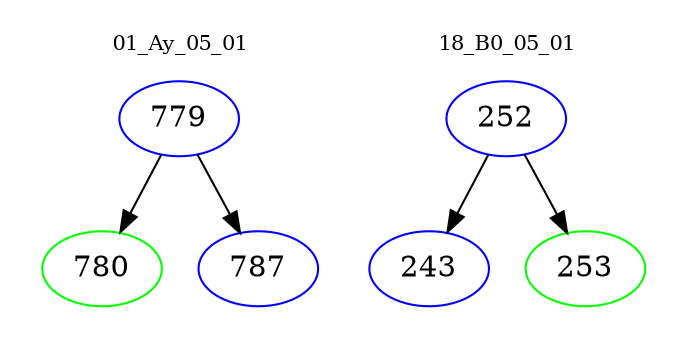 digraph{
subgraph cluster_0 {
color = white
label = "01_Ay_05_01";
fontsize=10;
T0_779 [label="779", color="blue"]
T0_779 -> T0_780 [color="black"]
T0_780 [label="780", color="green"]
T0_779 -> T0_787 [color="black"]
T0_787 [label="787", color="blue"]
}
subgraph cluster_1 {
color = white
label = "18_B0_05_01";
fontsize=10;
T1_252 [label="252", color="blue"]
T1_252 -> T1_243 [color="black"]
T1_243 [label="243", color="blue"]
T1_252 -> T1_253 [color="black"]
T1_253 [label="253", color="green"]
}
}
